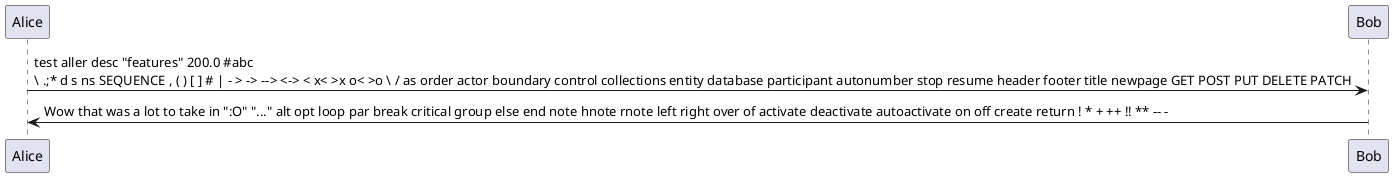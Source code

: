 @startuml

Alice -> Bob : test aller desc "features" 200.0 #abc\n\\ .;* d s ns SEQUENCE , ( ) [ ] # | - > -> --> <-> < x< >x o< >o \ / as order actor boundary control collections entity database participant autonumber stop resume header footer title newpage GET POST PUT DELETE PATCH
Bob -> Alice : Wow that was a lot to take in ":O" "..." alt opt loop par break critical group else end note hnote rnote left right over of activate deactivate autoactivate on off create return ! * + ++ !! ** -- -

@enduml